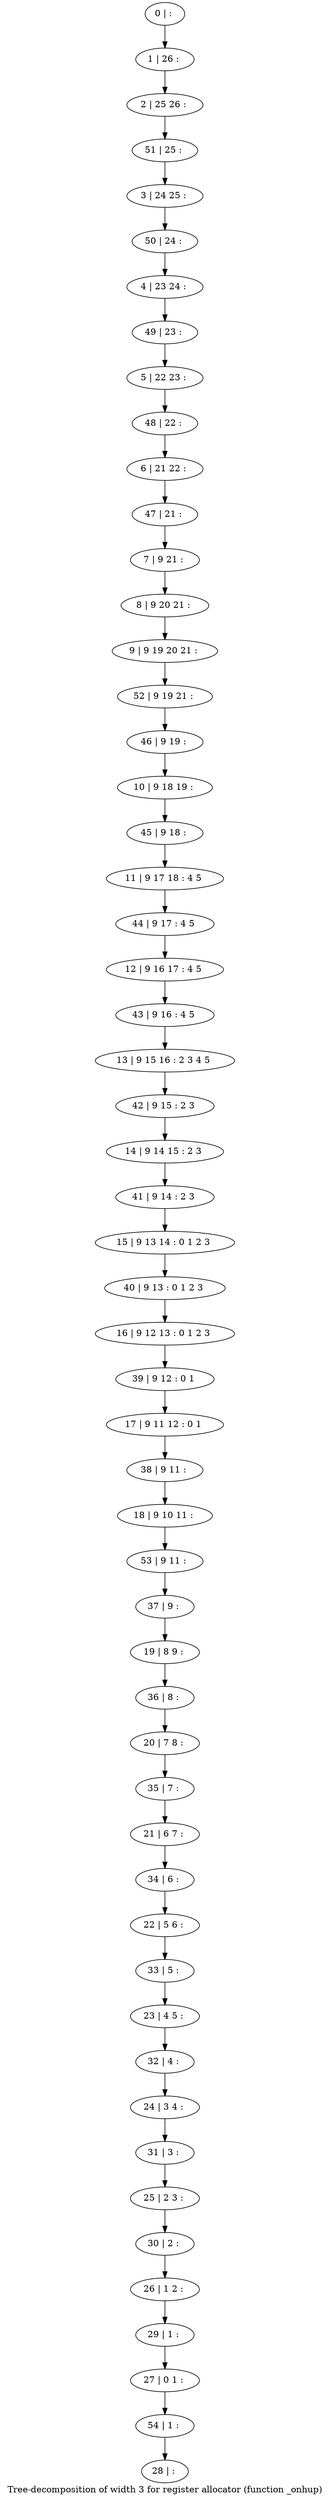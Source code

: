 digraph G {
graph [label="Tree-decomposition of width 3 for register allocator (function _onhup)"]
0[label="0 | : "];
1[label="1 | 26 : "];
2[label="2 | 25 26 : "];
3[label="3 | 24 25 : "];
4[label="4 | 23 24 : "];
5[label="5 | 22 23 : "];
6[label="6 | 21 22 : "];
7[label="7 | 9 21 : "];
8[label="8 | 9 20 21 : "];
9[label="9 | 9 19 20 21 : "];
10[label="10 | 9 18 19 : "];
11[label="11 | 9 17 18 : 4 5 "];
12[label="12 | 9 16 17 : 4 5 "];
13[label="13 | 9 15 16 : 2 3 4 5 "];
14[label="14 | 9 14 15 : 2 3 "];
15[label="15 | 9 13 14 : 0 1 2 3 "];
16[label="16 | 9 12 13 : 0 1 2 3 "];
17[label="17 | 9 11 12 : 0 1 "];
18[label="18 | 9 10 11 : "];
19[label="19 | 8 9 : "];
20[label="20 | 7 8 : "];
21[label="21 | 6 7 : "];
22[label="22 | 5 6 : "];
23[label="23 | 4 5 : "];
24[label="24 | 3 4 : "];
25[label="25 | 2 3 : "];
26[label="26 | 1 2 : "];
27[label="27 | 0 1 : "];
28[label="28 | : "];
29[label="29 | 1 : "];
30[label="30 | 2 : "];
31[label="31 | 3 : "];
32[label="32 | 4 : "];
33[label="33 | 5 : "];
34[label="34 | 6 : "];
35[label="35 | 7 : "];
36[label="36 | 8 : "];
37[label="37 | 9 : "];
38[label="38 | 9 11 : "];
39[label="39 | 9 12 : 0 1 "];
40[label="40 | 9 13 : 0 1 2 3 "];
41[label="41 | 9 14 : 2 3 "];
42[label="42 | 9 15 : 2 3 "];
43[label="43 | 9 16 : 4 5 "];
44[label="44 | 9 17 : 4 5 "];
45[label="45 | 9 18 : "];
46[label="46 | 9 19 : "];
47[label="47 | 21 : "];
48[label="48 | 22 : "];
49[label="49 | 23 : "];
50[label="50 | 24 : "];
51[label="51 | 25 : "];
52[label="52 | 9 19 21 : "];
53[label="53 | 9 11 : "];
54[label="54 | 1 : "];
0->1 ;
1->2 ;
7->8 ;
8->9 ;
29->27 ;
26->29 ;
30->26 ;
25->30 ;
31->25 ;
24->31 ;
32->24 ;
23->32 ;
33->23 ;
22->33 ;
34->22 ;
21->34 ;
35->21 ;
20->35 ;
36->20 ;
19->36 ;
37->19 ;
38->18 ;
17->38 ;
39->17 ;
16->39 ;
40->16 ;
15->40 ;
41->15 ;
14->41 ;
42->14 ;
13->42 ;
43->13 ;
12->43 ;
44->12 ;
11->44 ;
45->11 ;
10->45 ;
46->10 ;
47->7 ;
6->47 ;
48->6 ;
5->48 ;
49->5 ;
4->49 ;
50->4 ;
3->50 ;
51->3 ;
2->51 ;
52->46 ;
9->52 ;
53->37 ;
18->53 ;
54->28 ;
27->54 ;
}
